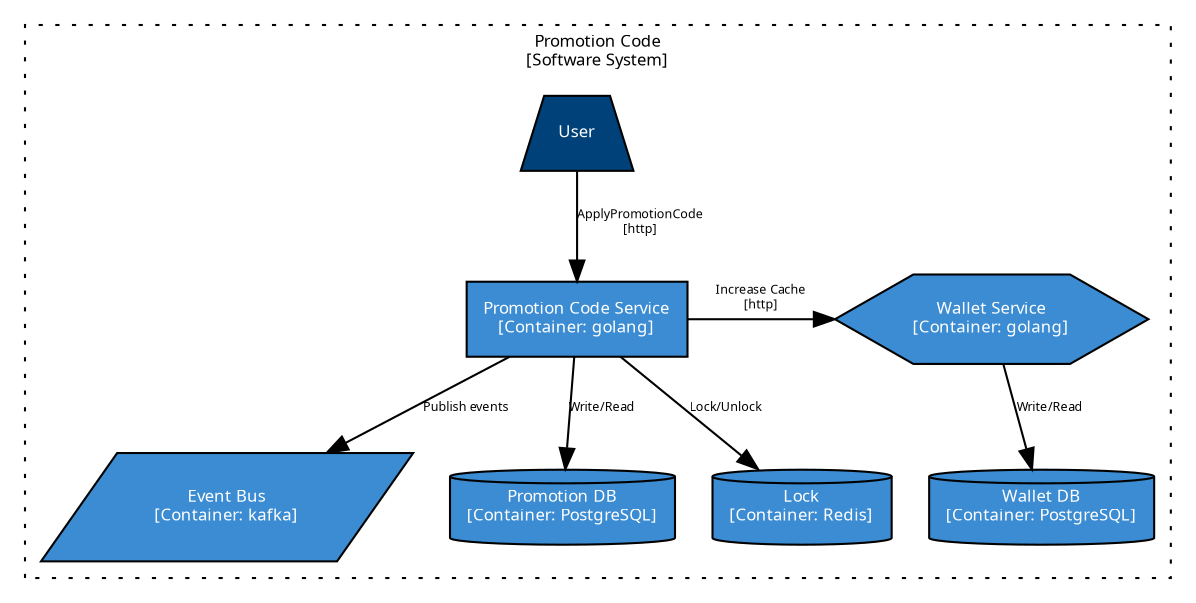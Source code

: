 digraph G {
    // Global styles
    graph [fontname="Ubuntu Light", fontsize=8];
    node  [fontname="Ubuntu Light", fontsize=8];
    edge  [fontname="Ubuntu Light", fontsize=6];

    // Define nodes
    person[style=filled, shape=trapezium, fillcolor="#004179", fontcolor="white", label="User"];
    promotion_code_service[style=filled, shape=box, fillcolor="#3B8CD2", fontcolor="white", label="Promotion Code Service\n[Container: golang]"];
    wallet_service[style=filled, shape=hexagon, fillcolor="#3B8CD2", fontcolor="white", label="Wallet Service\n[Container: golang]"];
    event_bus[style=filled, shape=parallelogram, fillcolor="#3B8CD2", fontcolor="white", label="Event Bus\n[Container: kafka]"];
    promotion_db[style=filled, shape=cylinder, fillcolor="#3B8CD2", fontcolor="white", label="Promotion DB\n[Container: PostgreSQL]"];
    wallet_db[style=filled, shape=cylinder, fillcolor="#3B8CD2", fontcolor="white", label="Wallet DB\n[Container: PostgreSQL]"];
    lock[style=filled, shape=cylinder, fillcolor="#3B8CD2", fontcolor="white", label="Lock\n[Container: Redis]"];


    subgraph cluster_promotion {
        graph [style="dotted", fontname="Ubuntu Light", fontsize=8];
        node  [fontname="Ubuntu Light", fontsize=8];
        edge  [fontname="Ubuntu Light", fontsize=6];

        label = "Promotion Code\n[Software System]";
        person -> promotion_code_service [label="ApplyPromotionCode\n[http]"];
        promotion_code_service -> lock [label="Lock/Unlock"];
        promotion_code_service -> event_bus [label="Publish events"];
        promotion_code_service -> promotion_db [label="Write/Read"];


        promotion_code_service -> wallet_service [label="Increase Cache\n[http]"];
        wallet_service -> wallet_db [label="Write/Read"];

        {rank=same; promotion_code_service wallet_service };
        {rank=same; event_bus wallet_db lock promotion_db};
    }
}